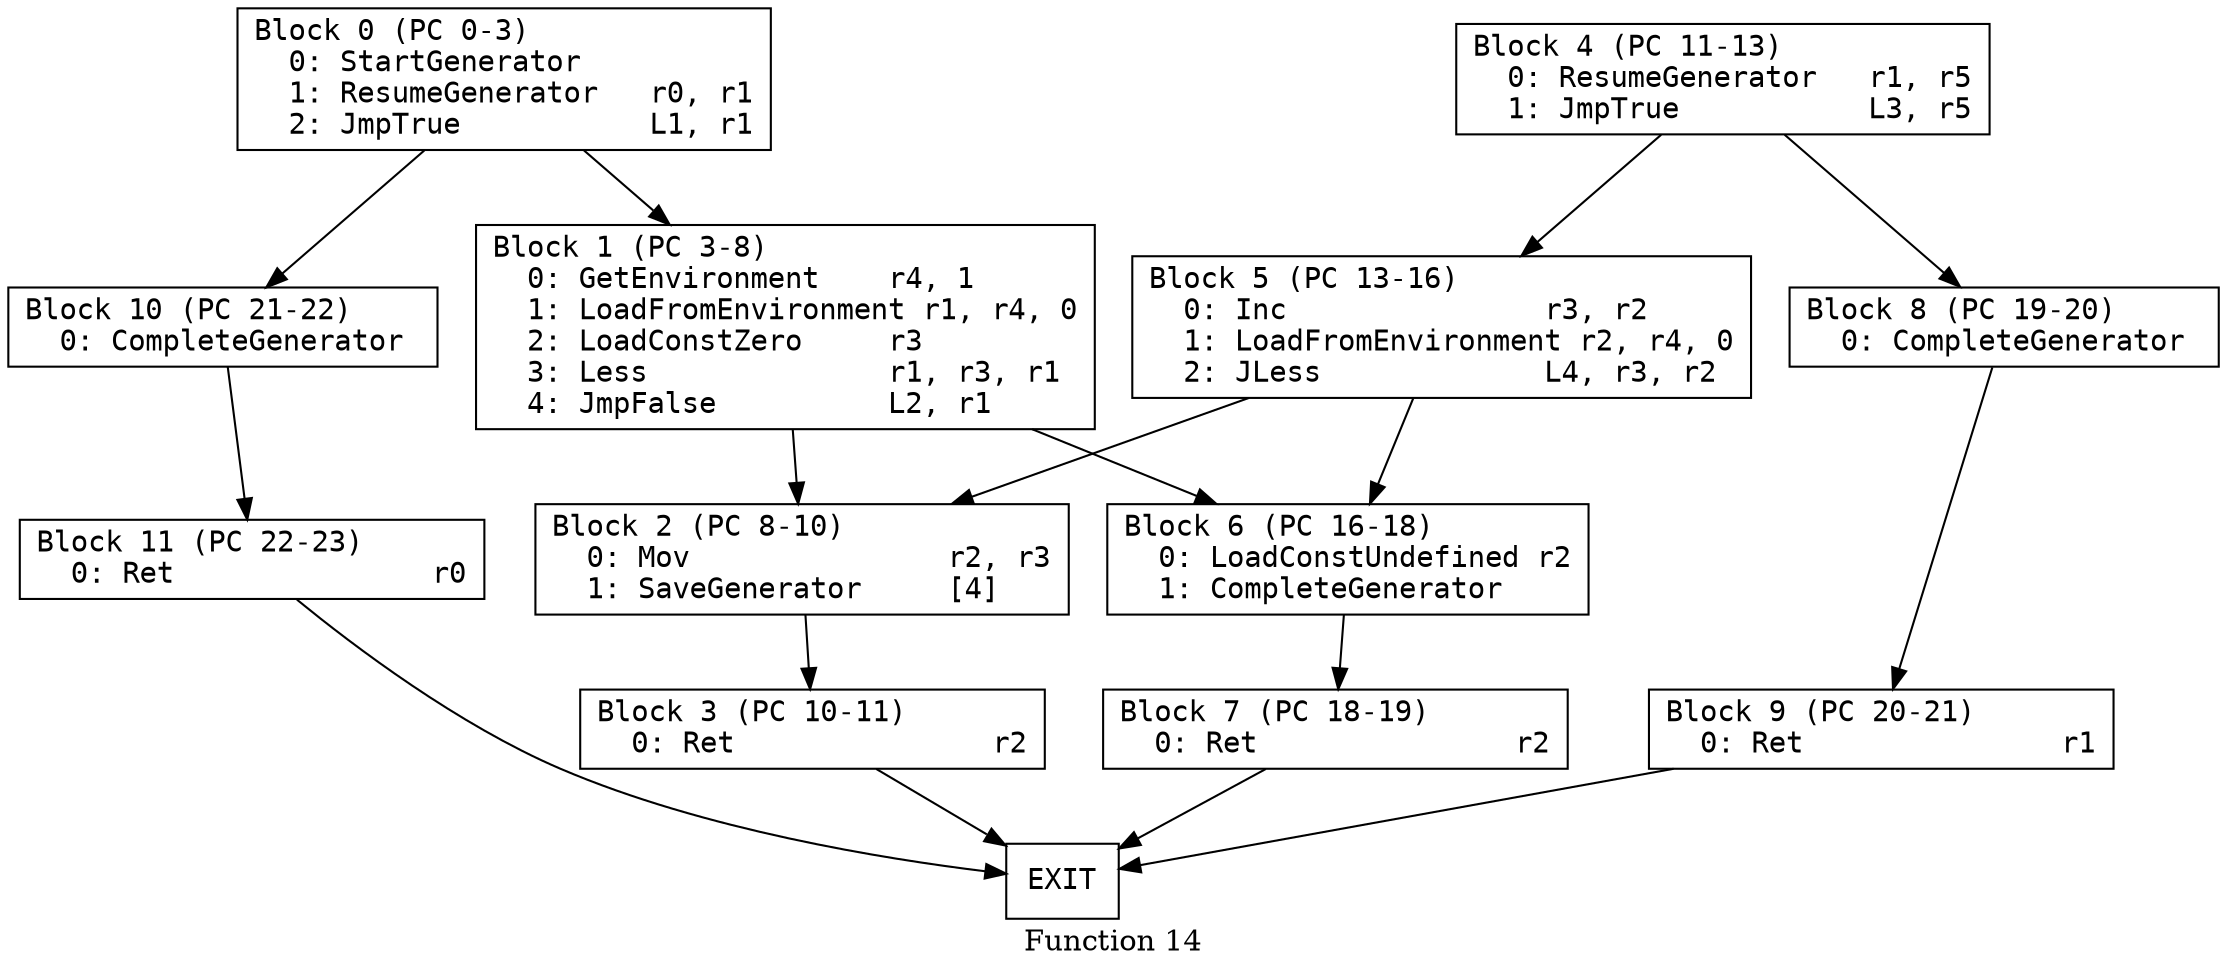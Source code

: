 // Function 14 from flow_control
// Generated from data/flow_control.dot

digraph {
  rankdir=TB;
  node [shape=box, fontname="monospace"];

  label = "Function 14";
  style = filled;
  color = lightgrey;

  f14_n0 [ label = "Block 0 (PC 0-3)\l  0: StartGenerator    \l  1: ResumeGenerator   r0, r1\l  2: JmpTrue           L1, r1\l" ]
  f14_n1 [ label = "Block 1 (PC 3-8)\l  0: GetEnvironment    r4, 1\l  1: LoadFromEnvironment r1, r4, 0\l  2: LoadConstZero     r3\l  3: Less              r1, r3, r1\l  4: JmpFalse          L2, r1\l" ]
  f14_n2 [ label = "Block 2 (PC 8-10)\l  0: Mov               r2, r3\l  1: SaveGenerator     [4]\l" ]
  f14_n3 [ label = "Block 3 (PC 10-11)\l  0: Ret               r2\l" ]
  f14_n4 [ label = "Block 4 (PC 11-13)\l  0: ResumeGenerator   r1, r5\l  1: JmpTrue           L3, r5\l" ]
  f14_n5 [ label = "Block 5 (PC 13-16)\l  0: Inc               r3, r2\l  1: LoadFromEnvironment r2, r4, 0\l  2: JLess             L4, r3, r2\l" ]
  f14_n6 [ label = "Block 6 (PC 16-18)\l  0: LoadConstUndefined r2\l  1: CompleteGenerator \l" ]
  f14_n7 [ label = "Block 7 (PC 18-19)\l  0: Ret               r2\l" ]
  f14_n8 [ label = "Block 8 (PC 19-20)\l  0: CompleteGenerator \l" ]
  f14_n9 [ label = "Block 9 (PC 20-21)\l  0: Ret               r1\l" ]
  f14_n10 [ label = "Block 10 (PC 21-22)\l  0: CompleteGenerator \l" ]
  f14_n11 [ label = "Block 11 (PC 22-23)\l  0: Ret               r0\l" ]
  f14_n12 [ label = "EXIT" ]

  f14_n0 -> f14_n10
  f14_n0 -> f14_n1
  f14_n1 -> f14_n6
  f14_n1 -> f14_n2
  f14_n2 -> f14_n3
  f14_n3 -> f14_n12
  f14_n4 -> f14_n8
  f14_n4 -> f14_n5
  f14_n5 -> f14_n2
  f14_n5 -> f14_n6
  f14_n6 -> f14_n7
  f14_n7 -> f14_n12
  f14_n8 -> f14_n9
  f14_n9 -> f14_n12
  f14_n10 -> f14_n11
  f14_n11 -> f14_n12
}
